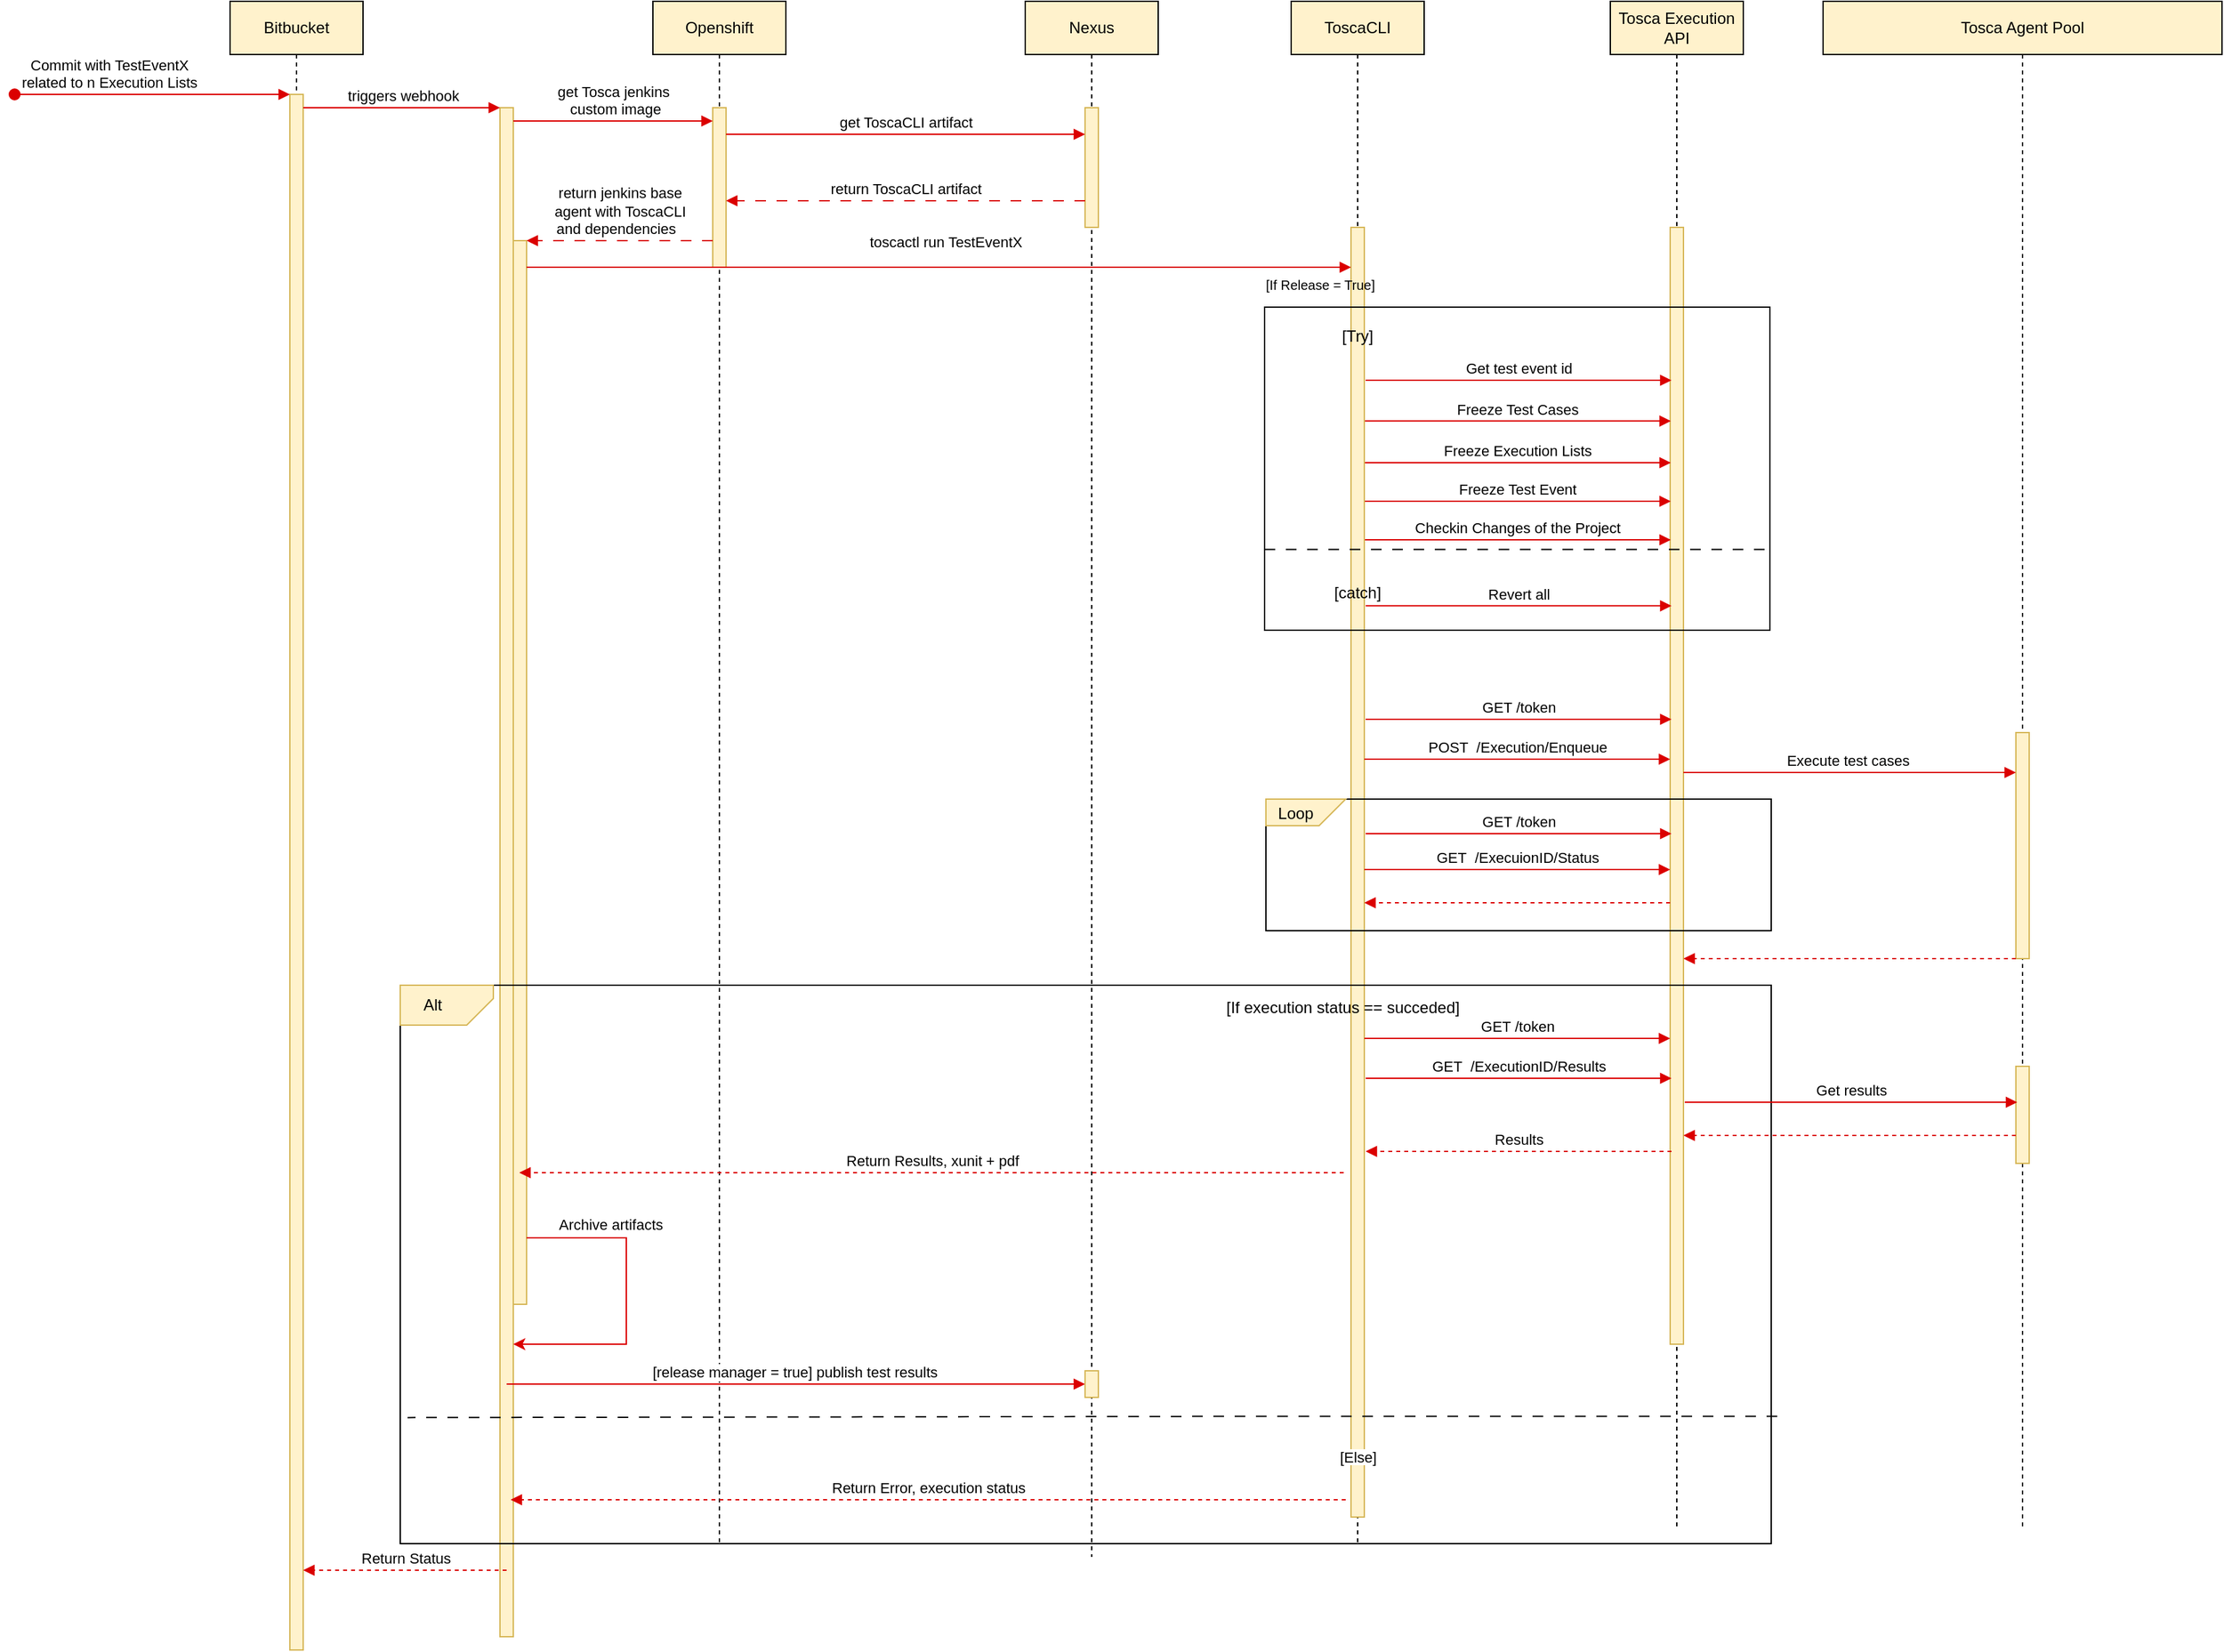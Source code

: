 <mxfile version="20.4.2" type="atlas"><diagram id="Ekj-2n72O-GeSFdKQgnR" name="Página-1"><mxGraphModel dx="2292" dy="1013" grid="1" gridSize="10" guides="1" tooltips="1" connect="1" arrows="1" fold="1" page="0" pageScale="1" pageWidth="827" pageHeight="1169" math="0" shadow="0"><root><mxCell id="0"/><mxCell id="1" parent="0"/><mxCell id="_HkaNmmx2_XLq34NSJc7-2" value="Bitbucket" style="shape=umlLifeline;perimeter=lifelinePerimeter;whiteSpace=wrap;html=1;container=0;dropTarget=0;collapsible=0;recursiveResize=0;outlineConnect=0;portConstraint=eastwest;newEdgeStyle={&quot;edgeStyle&quot;:&quot;elbowEdgeStyle&quot;,&quot;elbow&quot;:&quot;vertical&quot;,&quot;curved&quot;:0,&quot;rounded&quot;:0};fillColor=#fff2cc;strokeColor=#000000;" parent="1" vertex="1"><mxGeometry x="42" y="40" width="100" height="1240" as="geometry"/></mxCell><mxCell id="_HkaNmmx2_XLq34NSJc7-3" value="" style="html=1;points=[];perimeter=orthogonalPerimeter;outlineConnect=0;targetShapes=umlLifeline;portConstraint=eastwest;newEdgeStyle={&quot;edgeStyle&quot;:&quot;elbowEdgeStyle&quot;,&quot;elbow&quot;:&quot;vertical&quot;,&quot;curved&quot;:0,&quot;rounded&quot;:0};fillColor=#fff2cc;strokeColor=#d6b656;" parent="_HkaNmmx2_XLq34NSJc7-2" vertex="1"><mxGeometry x="45" y="70" width="10" height="1170" as="geometry"/></mxCell><mxCell id="_HkaNmmx2_XLq34NSJc7-4" value="Commit with TestEventX&lt;br&gt;related to n Execution Lists" style="html=1;verticalAlign=bottom;startArrow=oval;endArrow=block;startSize=8;edgeStyle=elbowEdgeStyle;elbow=vertical;curved=0;rounded=0;strokeColor=#db0001;" parent="_HkaNmmx2_XLq34NSJc7-2" target="_HkaNmmx2_XLq34NSJc7-3" edge="1"><mxGeometry x="-0.324" relative="1" as="geometry"><mxPoint x="-162" y="70" as="sourcePoint"/><Array as="points"><mxPoint x="-162" y="70"/></Array><mxPoint x="1" as="offset"/></mxGeometry></mxCell><mxCell id="_HkaNmmx2_XLq34NSJc7-5" value="" style="html=1;points=[];perimeter=orthogonalPerimeter;outlineConnect=0;targetShapes=umlLifeline;portConstraint=eastwest;newEdgeStyle={&quot;edgeStyle&quot;:&quot;elbowEdgeStyle&quot;,&quot;elbow&quot;:&quot;vertical&quot;,&quot;curved&quot;:0,&quot;rounded&quot;:0};fillColor=#fff2cc;strokeColor=#d6b656;" parent="1" vertex="1"><mxGeometry x="245" y="120" width="10" height="1150" as="geometry"/></mxCell><mxCell id="_HkaNmmx2_XLq34NSJc7-6" value="" style="html=1;points=[];perimeter=orthogonalPerimeter;outlineConnect=0;targetShapes=umlLifeline;portConstraint=eastwest;newEdgeStyle={&quot;edgeStyle&quot;:&quot;elbowEdgeStyle&quot;,&quot;elbow&quot;:&quot;vertical&quot;,&quot;curved&quot;:0,&quot;rounded&quot;:0};fillColor=#fff2cc;strokeColor=#d6b656;" parent="1" vertex="1"><mxGeometry x="255" y="220" width="10" height="800" as="geometry"/></mxCell><mxCell id="_HkaNmmx2_XLq34NSJc7-7" value="" style="endArrow=none;html=1;rounded=0;endFill=0;startArrow=classic;startFill=1;strokeColor=#db0001;" parent="1" source="_HkaNmmx2_XLq34NSJc7-5" target="_HkaNmmx2_XLq34NSJc7-6" edge="1"><mxGeometry width="50" height="50" relative="1" as="geometry"><mxPoint x="280" y="1150" as="sourcePoint"/><mxPoint x="320" y="1070" as="targetPoint"/><Array as="points"><mxPoint x="310" y="1050"/><mxPoint x="340" y="1050"/><mxPoint x="340" y="970"/></Array></mxGeometry></mxCell><mxCell id="_HkaNmmx2_XLq34NSJc7-8" value="Archive artifacts" style="edgeLabel;html=1;align=center;verticalAlign=middle;resizable=0;points=[];" parent="_HkaNmmx2_XLq34NSJc7-7" connectable="0" vertex="1"><mxGeometry x="0.636" relative="1" as="geometry"><mxPoint x="19" y="-10" as="offset"/></mxGeometry></mxCell><mxCell id="_HkaNmmx2_XLq34NSJc7-9" value="triggers webhook" style="html=1;verticalAlign=bottom;endArrow=block;edgeStyle=elbowEdgeStyle;elbow=vertical;curved=0;rounded=0;strokeColor=#db0000;" parent="1" source="_HkaNmmx2_XLq34NSJc7-3" target="_HkaNmmx2_XLq34NSJc7-5" edge="1"><mxGeometry x="0.006" relative="1" as="geometry"><mxPoint x="195" y="130" as="sourcePoint"/><Array as="points"><mxPoint x="180" y="120"/></Array><mxPoint as="offset"/></mxGeometry></mxCell><mxCell id="_HkaNmmx2_XLq34NSJc7-10" value="Openshift" style="shape=umlLifeline;perimeter=lifelinePerimeter;whiteSpace=wrap;html=1;container=0;dropTarget=0;collapsible=0;recursiveResize=0;outlineConnect=0;portConstraint=eastwest;newEdgeStyle={&quot;edgeStyle&quot;:&quot;elbowEdgeStyle&quot;,&quot;elbow&quot;:&quot;vertical&quot;,&quot;curved&quot;:0,&quot;rounded&quot;:0};fillColor=#fff2cc;strokeColor=#000000;" parent="1" vertex="1"><mxGeometry x="360" y="40" width="100" height="1160" as="geometry"/></mxCell><mxCell id="_HkaNmmx2_XLq34NSJc7-11" value="" style="html=1;points=[];perimeter=orthogonalPerimeter;outlineConnect=0;targetShapes=umlLifeline;portConstraint=eastwest;newEdgeStyle={&quot;edgeStyle&quot;:&quot;elbowEdgeStyle&quot;,&quot;elbow&quot;:&quot;vertical&quot;,&quot;curved&quot;:0,&quot;rounded&quot;:0};fillColor=#fff2cc;strokeColor=#d6b656;" parent="_HkaNmmx2_XLq34NSJc7-10" vertex="1"><mxGeometry x="45" y="80" width="10" height="120" as="geometry"/></mxCell><mxCell id="_HkaNmmx2_XLq34NSJc7-12" value="Nexus" style="shape=umlLifeline;perimeter=lifelinePerimeter;whiteSpace=wrap;html=1;container=0;dropTarget=0;collapsible=0;recursiveResize=0;outlineConnect=0;portConstraint=eastwest;newEdgeStyle={&quot;edgeStyle&quot;:&quot;elbowEdgeStyle&quot;,&quot;elbow&quot;:&quot;vertical&quot;,&quot;curved&quot;:0,&quot;rounded&quot;:0};fillColor=#fff2cc;strokeColor=#000000;" parent="1" vertex="1"><mxGeometry x="640" y="40" width="100" height="1170" as="geometry"/></mxCell><mxCell id="_HkaNmmx2_XLq34NSJc7-13" value="" style="html=1;points=[];perimeter=orthogonalPerimeter;outlineConnect=0;targetShapes=umlLifeline;portConstraint=eastwest;newEdgeStyle={&quot;edgeStyle&quot;:&quot;elbowEdgeStyle&quot;,&quot;elbow&quot;:&quot;vertical&quot;,&quot;curved&quot;:0,&quot;rounded&quot;:0};fillColor=#fff2cc;strokeColor=#d6b656;" parent="_HkaNmmx2_XLq34NSJc7-12" vertex="1"><mxGeometry x="45" y="80" width="10" height="90" as="geometry"/></mxCell><mxCell id="_HkaNmmx2_XLq34NSJc7-14" value="get Tosca jenkins&lt;br&gt;&amp;nbsp;custom image" style="html=1;verticalAlign=bottom;endArrow=block;edgeStyle=elbowEdgeStyle;elbow=horizontal;curved=0;rounded=0;strokeColor=#db0000;" parent="1" source="_HkaNmmx2_XLq34NSJc7-5" target="_HkaNmmx2_XLq34NSJc7-11" edge="1"><mxGeometry relative="1" as="geometry"><mxPoint x="300" y="130" as="sourcePoint"/><Array as="points"><mxPoint x="383" y="130"/></Array><mxPoint x="488" y="130" as="targetPoint"/></mxGeometry></mxCell><mxCell id="_HkaNmmx2_XLq34NSJc7-15" value="get ToscaCLI artifact" style="html=1;verticalAlign=bottom;endArrow=block;edgeStyle=elbowEdgeStyle;elbow=vertical;curved=0;rounded=0;strokeColor=#db0000;" parent="1" source="_HkaNmmx2_XLq34NSJc7-11" target="_HkaNmmx2_XLq34NSJc7-13" edge="1"><mxGeometry relative="1" as="geometry"><mxPoint x="500" y="140" as="sourcePoint"/><Array as="points"><mxPoint x="588" y="140"/></Array><mxPoint x="680" y="140" as="targetPoint"/></mxGeometry></mxCell><mxCell id="_HkaNmmx2_XLq34NSJc7-16" value="return ToscaCLI artifact" style="html=1;verticalAlign=bottom;endArrow=block;edgeStyle=elbowEdgeStyle;elbow=horizontal;curved=0;rounded=0;dashed=1;dashPattern=8 8;strokeColor=#db0000;" parent="1" source="_HkaNmmx2_XLq34NSJc7-13" target="_HkaNmmx2_XLq34NSJc7-11" edge="1"><mxGeometry relative="1" as="geometry"><mxPoint x="680" y="220" as="sourcePoint"/><Array as="points"><mxPoint x="640" y="190"/><mxPoint x="565" y="220"/></Array><mxPoint x="500" y="220" as="targetPoint"/></mxGeometry></mxCell><mxCell id="_HkaNmmx2_XLq34NSJc7-17" value="return jenkins base &lt;br&gt;agent with ToscaCLI&lt;br&gt;&amp;nbsp;and dependencies&amp;nbsp; &amp;nbsp;" style="html=1;verticalAlign=bottom;endArrow=block;edgeStyle=elbowEdgeStyle;elbow=horizontal;curved=0;rounded=0;dashed=1;dashPattern=8 8;strokeColor=#db0000;" parent="1" source="_HkaNmmx2_XLq34NSJc7-11" target="_HkaNmmx2_XLq34NSJc7-6" edge="1"><mxGeometry relative="1" as="geometry"><mxPoint x="480" y="220" as="sourcePoint"/><Array as="points"><mxPoint x="400" y="220"/><mxPoint x="360" y="250"/></Array><mxPoint x="310" y="220" as="targetPoint"/><mxPoint as="offset"/></mxGeometry></mxCell><mxCell id="_HkaNmmx2_XLq34NSJc7-18" value="ToscaCLI" style="shape=umlLifeline;perimeter=lifelinePerimeter;whiteSpace=wrap;html=1;container=0;dropTarget=0;collapsible=0;recursiveResize=0;outlineConnect=0;portConstraint=eastwest;newEdgeStyle={&quot;edgeStyle&quot;:&quot;elbowEdgeStyle&quot;,&quot;elbow&quot;:&quot;vertical&quot;,&quot;curved&quot;:0,&quot;rounded&quot;:0};fillColor=#fff2cc;strokeColor=#000000;" parent="1" vertex="1"><mxGeometry x="840" y="40" width="100" height="1160" as="geometry"/></mxCell><mxCell id="_HkaNmmx2_XLq34NSJc7-19" value="" style="html=1;points=[];perimeter=orthogonalPerimeter;outlineConnect=0;targetShapes=umlLifeline;portConstraint=eastwest;newEdgeStyle={&quot;edgeStyle&quot;:&quot;elbowEdgeStyle&quot;,&quot;elbow&quot;:&quot;vertical&quot;,&quot;curved&quot;:0,&quot;rounded&quot;:0};fillColor=#fff2cc;strokeColor=#d6b656;" parent="_HkaNmmx2_XLq34NSJc7-18" vertex="1"><mxGeometry x="45" y="170" width="10" height="970" as="geometry"/></mxCell><mxCell id="_HkaNmmx2_XLq34NSJc7-20" value="Tosca Execution API" style="shape=umlLifeline;perimeter=lifelinePerimeter;whiteSpace=wrap;html=1;container=0;dropTarget=0;collapsible=0;recursiveResize=0;outlineConnect=0;portConstraint=eastwest;newEdgeStyle={&quot;edgeStyle&quot;:&quot;elbowEdgeStyle&quot;,&quot;elbow&quot;:&quot;vertical&quot;,&quot;curved&quot;:0,&quot;rounded&quot;:0};fillColor=#fff2cc;strokeColor=#000000;" parent="1" vertex="1"><mxGeometry x="1080" y="40" width="100" height="1150" as="geometry"/></mxCell><mxCell id="_HkaNmmx2_XLq34NSJc7-21" value="" style="html=1;points=[];perimeter=orthogonalPerimeter;outlineConnect=0;targetShapes=umlLifeline;portConstraint=eastwest;newEdgeStyle={&quot;edgeStyle&quot;:&quot;elbowEdgeStyle&quot;,&quot;elbow&quot;:&quot;vertical&quot;,&quot;curved&quot;:0,&quot;rounded&quot;:0};fillColor=#fff2cc;strokeColor=#d6b656;" parent="_HkaNmmx2_XLq34NSJc7-20" vertex="1"><mxGeometry x="45" y="170" width="10" height="840" as="geometry"/></mxCell><mxCell id="_HkaNmmx2_XLq34NSJc7-22" value="[release manager = true] publish test results&amp;nbsp;" style="html=1;verticalAlign=bottom;endArrow=block;edgeStyle=elbowEdgeStyle;elbow=horizontal;curved=0;rounded=0;strokeColor=#db0000;" parent="1" target="_HkaNmmx2_XLq34NSJc7-23" edge="1"><mxGeometry relative="1" as="geometry"><mxPoint x="250" y="1080" as="sourcePoint"/><Array as="points"><mxPoint x="370" y="1170"/><mxPoint x="600" y="1160"/><mxPoint x="390" y="1100"/><mxPoint x="480" y="1130"/><mxPoint x="380" y="290"/><mxPoint x="380" y="320"/><mxPoint x="360" y="320"/><mxPoint x="390" y="310"/><mxPoint x="403" y="300"/></Array><mxPoint x="680" y="1170" as="targetPoint"/></mxGeometry></mxCell><mxCell id="_HkaNmmx2_XLq34NSJc7-23" value="" style="html=1;points=[];perimeter=orthogonalPerimeter;outlineConnect=0;targetShapes=umlLifeline;portConstraint=eastwest;newEdgeStyle={&quot;edgeStyle&quot;:&quot;elbowEdgeStyle&quot;,&quot;elbow&quot;:&quot;vertical&quot;,&quot;curved&quot;:0,&quot;rounded&quot;:0};fillColor=#fff2cc;strokeColor=#d6b656;" parent="1" vertex="1"><mxGeometry x="685" y="1070" width="10" height="20" as="geometry"/></mxCell><mxCell id="_HkaNmmx2_XLq34NSJc7-24" value="Return Status" style="html=1;verticalAlign=bottom;endArrow=block;edgeStyle=elbowEdgeStyle;elbow=horizontal;curved=0;rounded=0;dashed=1;strokeColor=#db0000;" parent="1" target="_HkaNmmx2_XLq34NSJc7-3" edge="1"><mxGeometry relative="1" as="geometry"><mxPoint x="250" y="1220" as="sourcePoint"/><Array as="points"><mxPoint x="170" y="1220"/><mxPoint y="1200"/><mxPoint x="360" y="1220"/><mxPoint x="310" y="1190"/><mxPoint x="386" y="1110"/><mxPoint x="336" y="1050"/><mxPoint x="316" y="1030"/><mxPoint x="296" y="1020"/><mxPoint x="386" y="1000"/><mxPoint x="326" y="990"/><mxPoint x="326" y="1020"/><mxPoint x="306" y="1020"/><mxPoint x="336" y="1010"/><mxPoint x="349" y="1000"/></Array><mxPoint x="-195" y="1220" as="targetPoint"/></mxGeometry></mxCell><mxCell id="_HkaNmmx2_XLq34NSJc7-25" value="Tosca Agent&amp;nbsp;Pool" style="shape=umlLifeline;perimeter=lifelinePerimeter;whiteSpace=wrap;html=1;container=0;dropTarget=0;collapsible=0;recursiveResize=0;outlineConnect=0;portConstraint=eastwest;newEdgeStyle={&quot;edgeStyle&quot;:&quot;elbowEdgeStyle&quot;,&quot;elbow&quot;:&quot;vertical&quot;,&quot;curved&quot;:0,&quot;rounded&quot;:0};fillColor=#fff2cc;strokeColor=#000000;" parent="1" vertex="1"><mxGeometry x="1240" y="40" width="300" height="1150" as="geometry"/></mxCell><mxCell id="_HkaNmmx2_XLq34NSJc7-26" value="" style="rounded=0;whiteSpace=wrap;html=1;fillColor=none;" parent="1" vertex="1"><mxGeometry x="170" y="780" width="1031" height="420" as="geometry"/></mxCell><mxCell id="_HkaNmmx2_XLq34NSJc7-27" value="GET /token" style="html=1;verticalAlign=bottom;endArrow=block;edgeStyle=elbowEdgeStyle;elbow=horizontal;curved=0;rounded=0;strokeColor=#db0000;" parent="1" edge="1"><mxGeometry relative="1" as="geometry"><mxPoint x="896" y="580" as="sourcePoint"/><Array as="points"><mxPoint x="996" y="580"/><mxPoint x="996" y="610"/><mxPoint x="976" y="610"/><mxPoint x="1006" y="600"/><mxPoint x="1019" y="590"/></Array><mxPoint x="1126" y="580" as="targetPoint"/></mxGeometry></mxCell><mxCell id="_HkaNmmx2_XLq34NSJc7-28" value="" style="rounded=0;whiteSpace=wrap;html=1;fillColor=none;" parent="1" vertex="1"><mxGeometry x="821" y="640" width="380" height="99" as="geometry"/></mxCell><mxCell id="_HkaNmmx2_XLq34NSJc7-29" value="POST&amp;nbsp; /Execution/Enqueue" style="html=1;verticalAlign=bottom;endArrow=block;edgeStyle=elbowEdgeStyle;elbow=horizontal;curved=0;rounded=0;strokeColor=#db0000;" parent="1" edge="1"><mxGeometry relative="1" as="geometry"><mxPoint x="895" y="610" as="sourcePoint"/><Array as="points"><mxPoint x="1040" y="610"/><mxPoint x="1030" y="590"/><mxPoint x="1000" y="580"/><mxPoint x="1000" y="610"/><mxPoint x="980" y="610"/><mxPoint x="1010" y="600"/><mxPoint x="1023" y="590"/></Array><mxPoint x="1125" y="610" as="targetPoint"/></mxGeometry></mxCell><mxCell id="_HkaNmmx2_XLq34NSJc7-30" value="&lt;br&gt;GET&amp;nbsp; /ExecutionID/Results" style="html=1;verticalAlign=bottom;endArrow=block;edgeStyle=elbowEdgeStyle;elbow=horizontal;curved=0;rounded=0;strokeColor=#db0000;" parent="1" edge="1"><mxGeometry relative="1" as="geometry"><mxPoint x="896" y="850" as="sourcePoint"/><Array as="points"><mxPoint x="1101" y="850"/><mxPoint x="1061" y="870"/><mxPoint x="1041" y="830"/><mxPoint x="1061" y="770"/><mxPoint x="921" y="710"/><mxPoint x="941" y="710"/><mxPoint x="1031" y="690"/><mxPoint x="1061" y="690"/><mxPoint x="1001" y="690"/><mxPoint x="1011" y="680"/><mxPoint x="1011" y="710"/><mxPoint x="991" y="710"/><mxPoint x="1021" y="700"/><mxPoint x="1034" y="690"/></Array><mxPoint x="1126" y="850" as="targetPoint"/></mxGeometry></mxCell><mxCell id="_HkaNmmx2_XLq34NSJc7-31" value="" style="verticalLabelPosition=bottom;verticalAlign=top;html=1;shape=card;whiteSpace=wrap;size=20;arcSize=12;rotation=-180;fillColor=#fff2cc;strokeColor=#d6b656;" parent="1" vertex="1"><mxGeometry x="821" y="640" width="60" height="20" as="geometry"/></mxCell><mxCell id="_HkaNmmx2_XLq34NSJc7-32" value="Loop" style="text;html=1;strokeColor=none;fillColor=none;align=center;verticalAlign=middle;whiteSpace=wrap;rounded=0;" parent="1" vertex="1"><mxGeometry x="816" y="636" width="55" height="30" as="geometry"/></mxCell><mxCell id="_HkaNmmx2_XLq34NSJc7-33" value="&lt;br&gt;Results" style="html=1;verticalAlign=bottom;endArrow=block;edgeStyle=elbowEdgeStyle;elbow=horizontal;curved=0;rounded=0;dashed=1;strokeColor=#db0000;" parent="1" edge="1"><mxGeometry relative="1" as="geometry"><mxPoint x="1126" y="905" as="sourcePoint"/><Array as="points"><mxPoint x="1021" y="905"/><mxPoint x="1061" y="875"/><mxPoint x="1081" y="825"/><mxPoint x="1031" y="765"/><mxPoint x="1011" y="745"/><mxPoint x="991" y="735"/><mxPoint x="1081" y="715"/><mxPoint x="1021" y="705"/><mxPoint x="1021" y="735"/><mxPoint x="1001" y="735"/><mxPoint x="1031" y="725"/><mxPoint x="1044" y="715"/></Array><mxPoint x="896" y="905" as="targetPoint"/></mxGeometry></mxCell><mxCell id="_HkaNmmx2_XLq34NSJc7-34" value="GET&amp;nbsp; /ExecuionID/Status" style="html=1;verticalAlign=bottom;endArrow=block;edgeStyle=elbowEdgeStyle;elbow=horizontal;curved=0;rounded=0;strokeColor=#db0000;" parent="1" edge="1"><mxGeometry relative="1" as="geometry"><mxPoint x="895" y="693" as="sourcePoint"/><Array as="points"><mxPoint x="1040" y="693"/><mxPoint x="970" y="713"/><mxPoint x="1005" y="643"/><mxPoint x="1005" y="673"/><mxPoint x="985" y="673"/><mxPoint x="1015" y="663"/><mxPoint x="1028" y="653"/></Array><mxPoint x="1125" y="693" as="targetPoint"/></mxGeometry></mxCell><mxCell id="_HkaNmmx2_XLq34NSJc7-35" value="" style="html=1;verticalAlign=bottom;endArrow=block;edgeStyle=elbowEdgeStyle;elbow=horizontal;curved=0;rounded=0;dashed=1;strokeColor=#db0000;" parent="1" edge="1"><mxGeometry relative="1" as="geometry"><mxPoint x="1125" y="718" as="sourcePoint"/><Array as="points"><mxPoint x="960" y="718"/><mxPoint x="1040" y="768"/><mxPoint x="1035" y="718"/><mxPoint x="1015" y="698"/><mxPoint x="995" y="688"/><mxPoint x="1085" y="668"/><mxPoint x="1025" y="658"/><mxPoint x="1025" y="688"/><mxPoint x="1005" y="688"/><mxPoint x="1035" y="678"/><mxPoint x="1048" y="668"/></Array><mxPoint x="895" y="718" as="targetPoint"/></mxGeometry></mxCell><mxCell id="_HkaNmmx2_XLq34NSJc7-38" value="" style="verticalLabelPosition=bottom;verticalAlign=top;html=1;shape=card;whiteSpace=wrap;size=20;arcSize=12;rotation=-180;fillColor=#fff2cc;strokeColor=#d6b656;" parent="1" vertex="1"><mxGeometry x="170" y="780" width="70" height="30" as="geometry"/></mxCell><mxCell id="_HkaNmmx2_XLq34NSJc7-39" value="Alt" style="text;html=1;strokeColor=none;fillColor=none;align=center;verticalAlign=middle;whiteSpace=wrap;rounded=0;" parent="1" vertex="1"><mxGeometry x="177" y="785" width="35" height="20" as="geometry"/></mxCell><mxCell id="_HkaNmmx2_XLq34NSJc7-40" value="&lt;span style=&quot;color: rgb(0, 0, 0); font-family: Helvetica; font-size: 11px; font-style: normal; font-variant-ligatures: normal; font-variant-caps: normal; font-weight: 400; letter-spacing: normal; orphans: 2; text-align: center; text-indent: 0px; text-transform: none; widows: 2; word-spacing: 0px; -webkit-text-stroke-width: 0px; background-color: rgb(255, 255, 255); text-decoration-thickness: initial; text-decoration-style: initial; text-decoration-color: initial; float: none; display: inline !important;&quot;&gt;[Else]&lt;/span&gt;" style="text;html=1;strokeColor=none;fillColor=none;align=center;verticalAlign=middle;whiteSpace=wrap;rounded=0;" parent="1" vertex="1"><mxGeometry x="832.5" y="1120" width="115" height="30" as="geometry"/></mxCell><mxCell id="_HkaNmmx2_XLq34NSJc7-41" value="Return Error, execution status" style="html=1;verticalAlign=bottom;endArrow=block;edgeStyle=elbowEdgeStyle;elbow=horizontal;curved=0;rounded=0;dashed=1;strokeColor=#db0000;" parent="1" edge="1"><mxGeometry relative="1" as="geometry"><mxPoint x="881" y="1167" as="sourcePoint"/><Array as="points"><mxPoint x="626" y="1167"/><mxPoint x="456" y="1147"/><mxPoint x="816" y="1167"/><mxPoint x="766" y="1137"/><mxPoint x="842" y="1057"/><mxPoint x="792" y="997"/><mxPoint x="772" y="977"/><mxPoint x="752" y="967"/><mxPoint x="842" y="947"/><mxPoint x="782" y="937"/><mxPoint x="782" y="967"/><mxPoint x="762" y="967"/><mxPoint x="792" y="957"/><mxPoint x="805" y="947"/></Array><mxPoint x="253" y="1167" as="targetPoint"/></mxGeometry></mxCell><mxCell id="_HkaNmmx2_XLq34NSJc7-42" value="" style="html=1;verticalAlign=bottom;endArrow=none;edgeStyle=elbowEdgeStyle;elbow=horizontal;curved=0;rounded=0;dashed=1;endFill=0;strokeWidth=1;dashPattern=8 8;" parent="1" edge="1"><mxGeometry relative="1" as="geometry"><mxPoint x="1205.5" y="1104.23" as="sourcePoint"/><Array as="points"><mxPoint x="815.5" y="1123.23"/><mxPoint x="695.5" y="1183.23"/><mxPoint x="695.5" y="1123.23"/><mxPoint x="1135.5" y="1123.23"/><mxPoint x="1256.5" y="1093.23"/><mxPoint x="1276.5" y="1043.23"/><mxPoint x="1226.5" y="983.23"/><mxPoint x="1206.5" y="963.23"/><mxPoint x="1186.5" y="953.23"/><mxPoint x="1276.5" y="933.23"/><mxPoint x="1216.5" y="923.23"/><mxPoint x="1216.5" y="953.23"/><mxPoint x="1196.5" y="953.23"/><mxPoint x="1226.5" y="943.23"/><mxPoint x="1239.5" y="933.23"/></Array><mxPoint x="175.5" y="1105.19" as="targetPoint"/></mxGeometry></mxCell><mxCell id="_HkaNmmx2_XLq34NSJc7-43" value="Return Results, xunit + pdf" style="html=1;verticalAlign=bottom;endArrow=block;edgeStyle=elbowEdgeStyle;elbow=horizontal;curved=0;rounded=0;dashed=1;strokeColor=#db0000;" parent="1" edge="1"><mxGeometry relative="1" as="geometry"><mxPoint x="879.5" y="921" as="sourcePoint"/><Array as="points"><mxPoint x="670.5" y="921"/><mxPoint x="570.5" y="881"/><mxPoint x="440.5" y="861"/><mxPoint x="800.5" y="881"/><mxPoint x="750.5" y="851"/><mxPoint x="826.5" y="771"/><mxPoint x="776.5" y="711"/><mxPoint x="756.5" y="691"/><mxPoint x="736.5" y="681"/><mxPoint x="826.5" y="661"/><mxPoint x="766.5" y="651"/><mxPoint x="766.5" y="681"/><mxPoint x="746.5" y="681"/><mxPoint x="776.5" y="671"/><mxPoint x="789.5" y="661"/></Array><mxPoint x="259.5" y="921" as="targetPoint"/></mxGeometry></mxCell><mxCell id="_HkaNmmx2_XLq34NSJc7-44" value="toscactl run TestEventX" style="html=1;verticalAlign=bottom;endArrow=block;edgeStyle=elbowEdgeStyle;elbow=horizontal;curved=0;rounded=0;strokeColor=#db0000;" parent="1" source="_HkaNmmx2_XLq34NSJc7-6" target="_HkaNmmx2_XLq34NSJc7-19" edge="1"><mxGeometry x="0.016" y="10" relative="1" as="geometry"><mxPoint x="270" y="240" as="sourcePoint"/><Array as="points"><mxPoint x="385" y="240"/><mxPoint x="385" y="270"/><mxPoint x="365" y="270"/><mxPoint x="395" y="260"/><mxPoint x="408" y="250"/></Array><mxPoint x="880" y="240" as="targetPoint"/><mxPoint as="offset"/></mxGeometry></mxCell><mxCell id="_HkaNmmx2_XLq34NSJc7-45" value="" style="html=1;points=[];perimeter=orthogonalPerimeter;outlineConnect=0;targetShapes=umlLifeline;portConstraint=eastwest;newEdgeStyle={&quot;edgeStyle&quot;:&quot;elbowEdgeStyle&quot;,&quot;elbow&quot;:&quot;vertical&quot;,&quot;curved&quot;:0,&quot;rounded&quot;:0};fillColor=#fff2cc;strokeColor=#d6b656;" parent="1" vertex="1"><mxGeometry x="1385" y="590" width="10" height="170" as="geometry"/></mxCell><mxCell id="_HkaNmmx2_XLq34NSJc7-46" value="Execute test cases&amp;nbsp;" style="html=1;verticalAlign=bottom;endArrow=block;edgeStyle=elbowEdgeStyle;elbow=vertical;curved=0;rounded=0;strokeColor=#db0000;" parent="1" target="_HkaNmmx2_XLq34NSJc7-45" edge="1"><mxGeometry relative="1" as="geometry"><mxPoint x="1135" y="620" as="sourcePoint"/><Array as="points"><mxPoint x="1275" y="620"/><mxPoint x="1265" y="600"/><mxPoint x="1235" y="590"/><mxPoint x="1235" y="620"/><mxPoint x="1215" y="620"/><mxPoint x="1245" y="610"/><mxPoint x="1258" y="600"/></Array><mxPoint x="1360" y="620" as="targetPoint"/></mxGeometry></mxCell><mxCell id="_HkaNmmx2_XLq34NSJc7-47" value="" style="html=1;verticalAlign=bottom;endArrow=block;edgeStyle=elbowEdgeStyle;elbow=horizontal;curved=0;rounded=0;dashed=1;strokeColor=#db0000;" parent="1" source="_HkaNmmx2_XLq34NSJc7-45" edge="1"><mxGeometry relative="1" as="geometry"><mxPoint x="1310" y="760" as="sourcePoint"/><Array as="points"><mxPoint x="1270" y="760"/><mxPoint x="1215" y="750"/><mxPoint x="1295" y="800"/><mxPoint x="1290" y="750"/><mxPoint x="1270" y="730"/><mxPoint x="1250" y="720"/><mxPoint x="1340" y="700"/><mxPoint x="1280" y="690"/><mxPoint x="1280" y="720"/><mxPoint x="1260" y="720"/><mxPoint x="1290" y="710"/><mxPoint x="1303" y="700"/></Array><mxPoint x="1135" y="760" as="targetPoint"/></mxGeometry></mxCell><mxCell id="_HkaNmmx2_XLq34NSJc7-50" value="Checkin Changes of the Project" style="html=1;verticalAlign=bottom;endArrow=block;edgeStyle=elbowEdgeStyle;elbow=vertical;curved=0;rounded=0;strokeColor=#db0000;" parent="1" edge="1"><mxGeometry x="-0.009" relative="1" as="geometry"><mxPoint x="895.5" y="445" as="sourcePoint"/><Array as="points"><mxPoint x="1073.5" y="445"/></Array><mxPoint x="1125.5" y="445" as="targetPoint"/><mxPoint as="offset"/></mxGeometry></mxCell><mxCell id="_HkaNmmx2_XLq34NSJc7-52" value="" style="rounded=0;whiteSpace=wrap;html=1;fillColor=none;align=left;" parent="1" vertex="1"><mxGeometry x="820" y="270" width="380" height="243" as="geometry"/></mxCell><mxCell id="_HkaNmmx2_XLq34NSJc7-53" value="[Try]" style="text;html=1;strokeColor=none;fillColor=none;align=center;verticalAlign=middle;whiteSpace=wrap;rounded=0;" parent="1" vertex="1"><mxGeometry x="846.25" y="277" width="87.5" height="30" as="geometry"/></mxCell><mxCell id="_HkaNmmx2_XLq34NSJc7-54" value="" style="html=1;verticalAlign=bottom;endArrow=none;edgeStyle=elbowEdgeStyle;elbow=horizontal;curved=0;rounded=0;dashed=1;endFill=0;dashPattern=8 8;strokeWidth=1;exitX=0;exitY=0.75;exitDx=0;exitDy=0;entryX=1;entryY=0.75;entryDx=0;entryDy=0;" parent="1" source="_HkaNmmx2_XLq34NSJc7-52" target="_HkaNmmx2_XLq34NSJc7-52" edge="1"><mxGeometry relative="1" as="geometry"><mxPoint x="804.5" y="481" as="sourcePoint"/><Array as="points"><mxPoint x="975.5" y="475"/><mxPoint x="948.5" y="470"/><mxPoint x="1069.5" y="440"/><mxPoint x="1089.5" y="390"/><mxPoint x="1039.5" y="330"/><mxPoint x="1019.5" y="310"/><mxPoint x="999.5" y="300"/><mxPoint x="1089.5" y="280"/><mxPoint x="1029.5" y="270"/><mxPoint x="1029.5" y="300"/><mxPoint x="1009.5" y="300"/><mxPoint x="1039.5" y="290"/><mxPoint x="1052.5" y="280"/></Array><mxPoint x="408.5" y="480.5" as="targetPoint"/></mxGeometry></mxCell><mxCell id="_HkaNmmx2_XLq34NSJc7-55" value="Revert all" style="html=1;verticalAlign=bottom;endArrow=block;edgeStyle=elbowEdgeStyle;elbow=vertical;curved=0;rounded=0;strokeColor=#db0000;" parent="1" edge="1"><mxGeometry relative="1" as="geometry"><mxPoint x="896" y="494.66" as="sourcePoint"/><Array as="points"><mxPoint x="1074" y="494.66"/></Array><mxPoint x="1126" y="494.66" as="targetPoint"/></mxGeometry></mxCell><mxCell id="_HkaNmmx2_XLq34NSJc7-56" value="[catch]" style="text;html=1;strokeColor=none;fillColor=none;align=center;verticalAlign=middle;whiteSpace=wrap;rounded=0;" parent="1" vertex="1"><mxGeometry x="846.25" y="470" width="87.5" height="30" as="geometry"/></mxCell><mxCell id="_HkaNmmx2_XLq34NSJc7-57" value="[If execution status == succeded]" style="text;html=1;strokeColor=none;fillColor=none;align=center;verticalAlign=middle;whiteSpace=wrap;rounded=0;" parent="1" vertex="1"><mxGeometry x="790" y="782" width="177.5" height="30" as="geometry"/></mxCell><mxCell id="McWC_8wXZYS9wM_51ScC-1" value="&lt;font style=&quot;font-size: 10px;&quot;&gt;[If Release = True]&lt;/font&gt;" style="text;html=1;strokeColor=none;fillColor=none;align=left;verticalAlign=middle;whiteSpace=wrap;rounded=0;" parent="1" vertex="1"><mxGeometry x="818.5" y="238" width="324" height="30" as="geometry"/></mxCell><mxCell id="McWC_8wXZYS9wM_51ScC-2" value="Get test event id" style="html=1;verticalAlign=bottom;endArrow=block;edgeStyle=elbowEdgeStyle;elbow=horizontal;curved=0;rounded=0;strokeColor=#db0000;" parent="1" edge="1"><mxGeometry relative="1" as="geometry"><mxPoint x="896" y="325" as="sourcePoint"/><Array as="points"><mxPoint x="996" y="325"/><mxPoint x="996" y="355"/><mxPoint x="976" y="355"/><mxPoint x="1006" y="345"/><mxPoint x="1019" y="335"/></Array><mxPoint x="1126" y="325" as="targetPoint"/></mxGeometry></mxCell><mxCell id="McWC_8wXZYS9wM_51ScC-13" value="Freeze Test Event" style="html=1;verticalAlign=bottom;endArrow=block;edgeStyle=elbowEdgeStyle;elbow=vertical;curved=0;rounded=0;strokeColor=#db0000;" parent="1" edge="1"><mxGeometry x="-0.009" relative="1" as="geometry"><mxPoint x="895.5" y="416" as="sourcePoint"/><Array as="points"><mxPoint x="1073.5" y="416"/></Array><mxPoint x="1125.5" y="416" as="targetPoint"/><mxPoint as="offset"/></mxGeometry></mxCell><mxCell id="McWC_8wXZYS9wM_51ScC-14" value="Freeze Execution Lists" style="html=1;verticalAlign=bottom;endArrow=block;edgeStyle=elbowEdgeStyle;elbow=vertical;curved=0;rounded=0;strokeColor=#db0000;" parent="1" edge="1"><mxGeometry x="-0.009" relative="1" as="geometry"><mxPoint x="895.5" y="387" as="sourcePoint"/><Array as="points"><mxPoint x="1073.5" y="387"/></Array><mxPoint x="1125.5" y="387" as="targetPoint"/><mxPoint as="offset"/></mxGeometry></mxCell><mxCell id="McWC_8wXZYS9wM_51ScC-15" value="Freeze Test Cases" style="html=1;verticalAlign=bottom;endArrow=block;edgeStyle=elbowEdgeStyle;elbow=vertical;curved=0;rounded=0;strokeColor=#db0000;" parent="1" edge="1"><mxGeometry x="-0.009" relative="1" as="geometry"><mxPoint x="895.5" y="355.66" as="sourcePoint"/><Array as="points"><mxPoint x="1073.5" y="355.66"/></Array><mxPoint x="1125.5" y="355.66" as="targetPoint"/><mxPoint as="offset"/></mxGeometry></mxCell><mxCell id="McWC_8wXZYS9wM_51ScC-16" value="GET /token" style="html=1;verticalAlign=bottom;endArrow=block;edgeStyle=elbowEdgeStyle;elbow=horizontal;curved=0;rounded=0;strokeColor=#db0000;" parent="1" edge="1"><mxGeometry relative="1" as="geometry"><mxPoint x="896" y="666" as="sourcePoint"/><Array as="points"><mxPoint x="996" y="666"/><mxPoint x="996" y="696"/><mxPoint x="976" y="696"/><mxPoint x="1006" y="686"/><mxPoint x="1019" y="676"/></Array><mxPoint x="1126.0" y="666" as="targetPoint"/></mxGeometry></mxCell><mxCell id="McWC_8wXZYS9wM_51ScC-17" value="GET /token" style="html=1;verticalAlign=bottom;endArrow=block;edgeStyle=elbowEdgeStyle;elbow=horizontal;curved=0;rounded=0;strokeColor=#db0000;" parent="1" edge="1"><mxGeometry relative="1" as="geometry"><mxPoint x="895" y="820" as="sourcePoint"/><Array as="points"><mxPoint x="995" y="820"/><mxPoint x="995" y="850"/><mxPoint x="975" y="850"/><mxPoint x="1005" y="840"/><mxPoint x="1018" y="830"/></Array><mxPoint x="1125.0" y="820" as="targetPoint"/></mxGeometry></mxCell><mxCell id="McWC_8wXZYS9wM_51ScC-19" value="" style="html=1;points=[];perimeter=orthogonalPerimeter;outlineConnect=0;targetShapes=umlLifeline;portConstraint=eastwest;newEdgeStyle={&quot;edgeStyle&quot;:&quot;elbowEdgeStyle&quot;,&quot;elbow&quot;:&quot;vertical&quot;,&quot;curved&quot;:0,&quot;rounded&quot;:0};fillColor=#fff2cc;strokeColor=#d6b656;" parent="1" vertex="1"><mxGeometry x="1385" y="841" width="10" height="73" as="geometry"/></mxCell><mxCell id="McWC_8wXZYS9wM_51ScC-20" value="Get results" style="html=1;verticalAlign=bottom;endArrow=block;edgeStyle=elbowEdgeStyle;elbow=vertical;curved=0;rounded=0;strokeColor=#db0000;" parent="1" edge="1"><mxGeometry relative="1" as="geometry"><mxPoint x="1136" y="868" as="sourcePoint"/><Array as="points"><mxPoint x="1276" y="868"/><mxPoint x="1266" y="848"/><mxPoint x="1236" y="838"/><mxPoint x="1236" y="868"/><mxPoint x="1216" y="868"/><mxPoint x="1246" y="858"/><mxPoint x="1259" y="848"/></Array><mxPoint x="1386" y="868" as="targetPoint"/></mxGeometry></mxCell><mxCell id="McWC_8wXZYS9wM_51ScC-21" value="" style="html=1;verticalAlign=bottom;endArrow=block;edgeStyle=elbowEdgeStyle;elbow=horizontal;curved=0;rounded=0;dashed=1;strokeColor=#db0000;" parent="1" edge="1"><mxGeometry relative="1" as="geometry"><mxPoint x="1385" y="893" as="sourcePoint"/><Array as="points"><mxPoint x="1270" y="893"/><mxPoint x="1215" y="883"/><mxPoint x="1295" y="933"/><mxPoint x="1290" y="883"/><mxPoint x="1270" y="863"/><mxPoint x="1250" y="853"/><mxPoint x="1340" y="833"/><mxPoint x="1280" y="823"/><mxPoint x="1280" y="853"/><mxPoint x="1260" y="853"/><mxPoint x="1290" y="843"/><mxPoint x="1303" y="833"/></Array><mxPoint x="1135" y="893" as="targetPoint"/></mxGeometry></mxCell></root></mxGraphModel></diagram></mxfile>